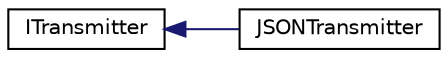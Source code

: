 digraph "Graphical Class Hierarchy"
{
  edge [fontname="Helvetica",fontsize="10",labelfontname="Helvetica",labelfontsize="10"];
  node [fontname="Helvetica",fontsize="10",shape=record];
  rankdir="LR";
  Node0 [label="ITransmitter",height=0.2,width=0.4,color="black", fillcolor="white", style="filled",URL="$class_i_transmitter.html"];
  Node0 -> Node1 [dir="back",color="midnightblue",fontsize="10",style="solid",fontname="Helvetica"];
  Node1 [label="JSONTransmitter",height=0.2,width=0.4,color="black", fillcolor="white", style="filled",URL="$class_j_s_o_n_transmitter.html"];
}
